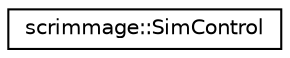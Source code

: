 digraph "Graphical Class Hierarchy"
{
 // LATEX_PDF_SIZE
  edge [fontname="Helvetica",fontsize="10",labelfontname="Helvetica",labelfontsize="10"];
  node [fontname="Helvetica",fontsize="10",shape=record];
  rankdir="LR";
  Node0 [label="scrimmage::SimControl",height=0.2,width=0.4,color="black", fillcolor="white", style="filled",URL="$classscrimmage_1_1SimControl.html",tooltip=" "];
}
